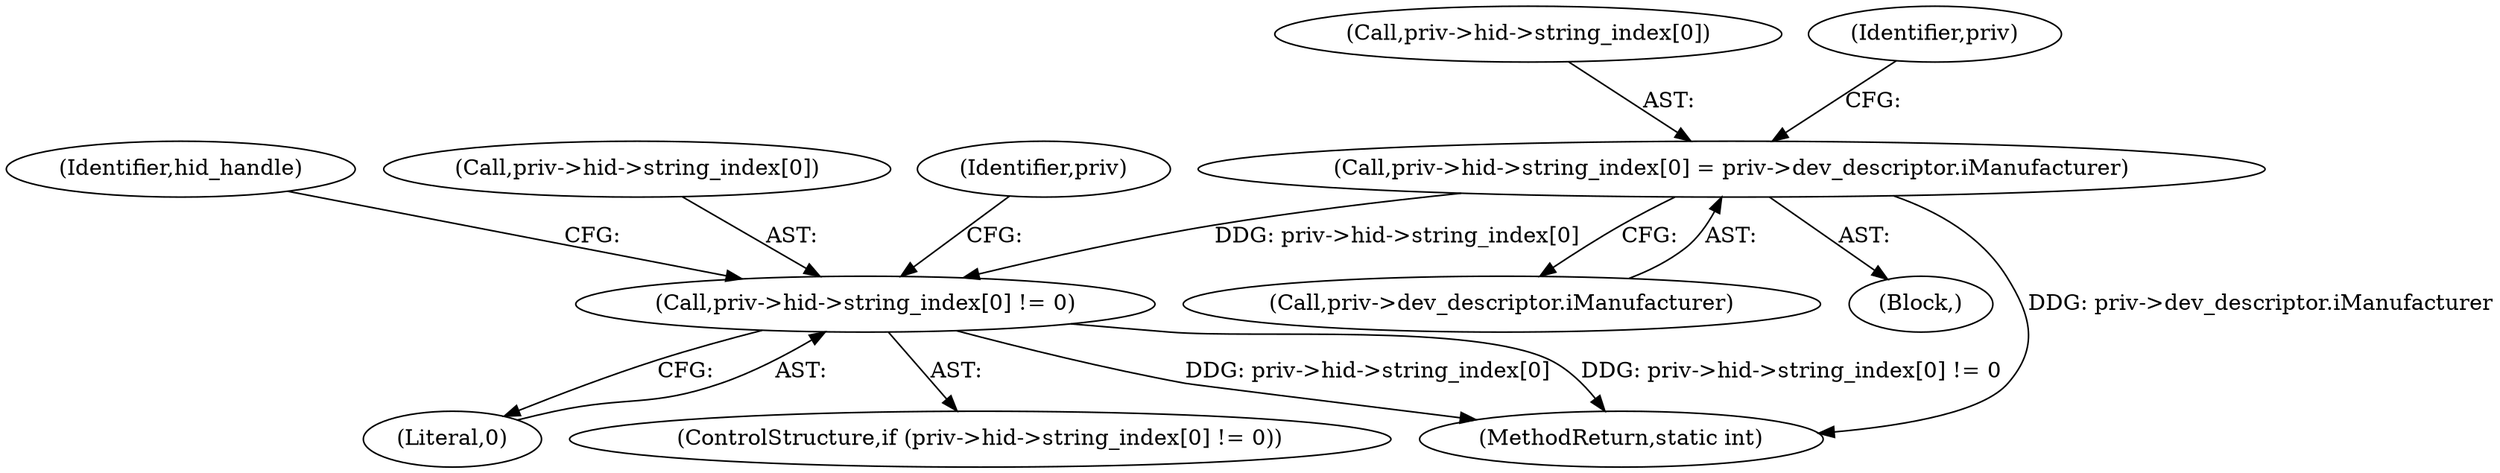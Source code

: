 digraph "1_Chrome_ac149a8d4371c0e01e0934fdd57b09e86f96b5b9_20@pointer" {
"1000567" [label="(Call,priv->hid->string_index[0] = priv->dev_descriptor.iManufacturer)"];
"1000581" [label="(Call,priv->hid->string_index[0] != 0)"];
"1000567" [label="(Call,priv->hid->string_index[0] = priv->dev_descriptor.iManufacturer)"];
"1000575" [label="(Call,priv->dev_descriptor.iManufacturer)"];
"1000592" [label="(Identifier,hid_handle)"];
"1000568" [label="(Call,priv->hid->string_index[0])"];
"1000589" [label="(Literal,0)"];
"1000291" [label="(Block,)"];
"1000582" [label="(Call,priv->hid->string_index[0])"];
"1000585" [label="(Identifier,priv)"];
"1000580" [label="(ControlStructure,if (priv->hid->string_index[0] != 0))"];
"1000737" [label="(MethodReturn,static int)"];
"1000581" [label="(Call,priv->hid->string_index[0] != 0)"];
"1000615" [label="(Identifier,priv)"];
"1000567" -> "1000291"  [label="AST: "];
"1000567" -> "1000575"  [label="CFG: "];
"1000568" -> "1000567"  [label="AST: "];
"1000575" -> "1000567"  [label="AST: "];
"1000585" -> "1000567"  [label="CFG: "];
"1000567" -> "1000737"  [label="DDG: priv->dev_descriptor.iManufacturer"];
"1000567" -> "1000581"  [label="DDG: priv->hid->string_index[0]"];
"1000581" -> "1000580"  [label="AST: "];
"1000581" -> "1000589"  [label="CFG: "];
"1000582" -> "1000581"  [label="AST: "];
"1000589" -> "1000581"  [label="AST: "];
"1000592" -> "1000581"  [label="CFG: "];
"1000615" -> "1000581"  [label="CFG: "];
"1000581" -> "1000737"  [label="DDG: priv->hid->string_index[0]"];
"1000581" -> "1000737"  [label="DDG: priv->hid->string_index[0] != 0"];
}
